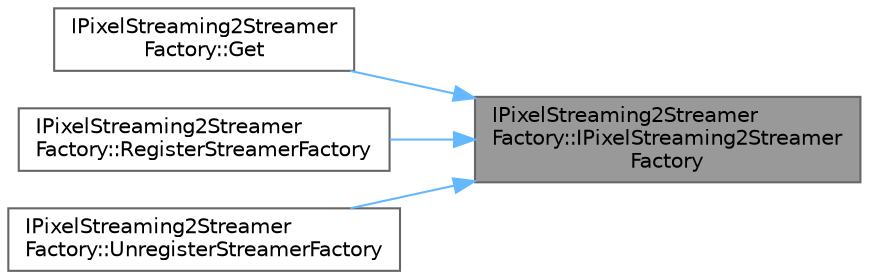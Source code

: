 digraph "IPixelStreaming2StreamerFactory::IPixelStreaming2StreamerFactory"
{
 // INTERACTIVE_SVG=YES
 // LATEX_PDF_SIZE
  bgcolor="transparent";
  edge [fontname=Helvetica,fontsize=10,labelfontname=Helvetica,labelfontsize=10];
  node [fontname=Helvetica,fontsize=10,shape=box,height=0.2,width=0.4];
  rankdir="RL";
  Node1 [id="Node000001",label="IPixelStreaming2Streamer\lFactory::IPixelStreaming2Streamer\lFactory",height=0.2,width=0.4,color="gray40", fillcolor="grey60", style="filled", fontcolor="black",tooltip=" "];
  Node1 -> Node2 [id="edge1_Node000001_Node000002",dir="back",color="steelblue1",style="solid",tooltip=" "];
  Node2 [id="Node000002",label="IPixelStreaming2Streamer\lFactory::Get",height=0.2,width=0.4,color="grey40", fillcolor="white", style="filled",URL="$dc/df1/classIPixelStreaming2StreamerFactory.html#a434756ab30f84864fa963d6e07913f01",tooltip=" "];
  Node1 -> Node3 [id="edge2_Node000001_Node000003",dir="back",color="steelblue1",style="solid",tooltip=" "];
  Node3 [id="Node000003",label="IPixelStreaming2Streamer\lFactory::RegisterStreamerFactory",height=0.2,width=0.4,color="grey40", fillcolor="white", style="filled",URL="$dc/df1/classIPixelStreaming2StreamerFactory.html#a6561d6736061066acf0c5a94cf4989f7",tooltip=" "];
  Node1 -> Node4 [id="edge3_Node000001_Node000004",dir="back",color="steelblue1",style="solid",tooltip=" "];
  Node4 [id="Node000004",label="IPixelStreaming2Streamer\lFactory::UnregisterStreamerFactory",height=0.2,width=0.4,color="grey40", fillcolor="white", style="filled",URL="$dc/df1/classIPixelStreaming2StreamerFactory.html#a041e68c8472158e9cd2b522cb8bb8459",tooltip=" "];
}
